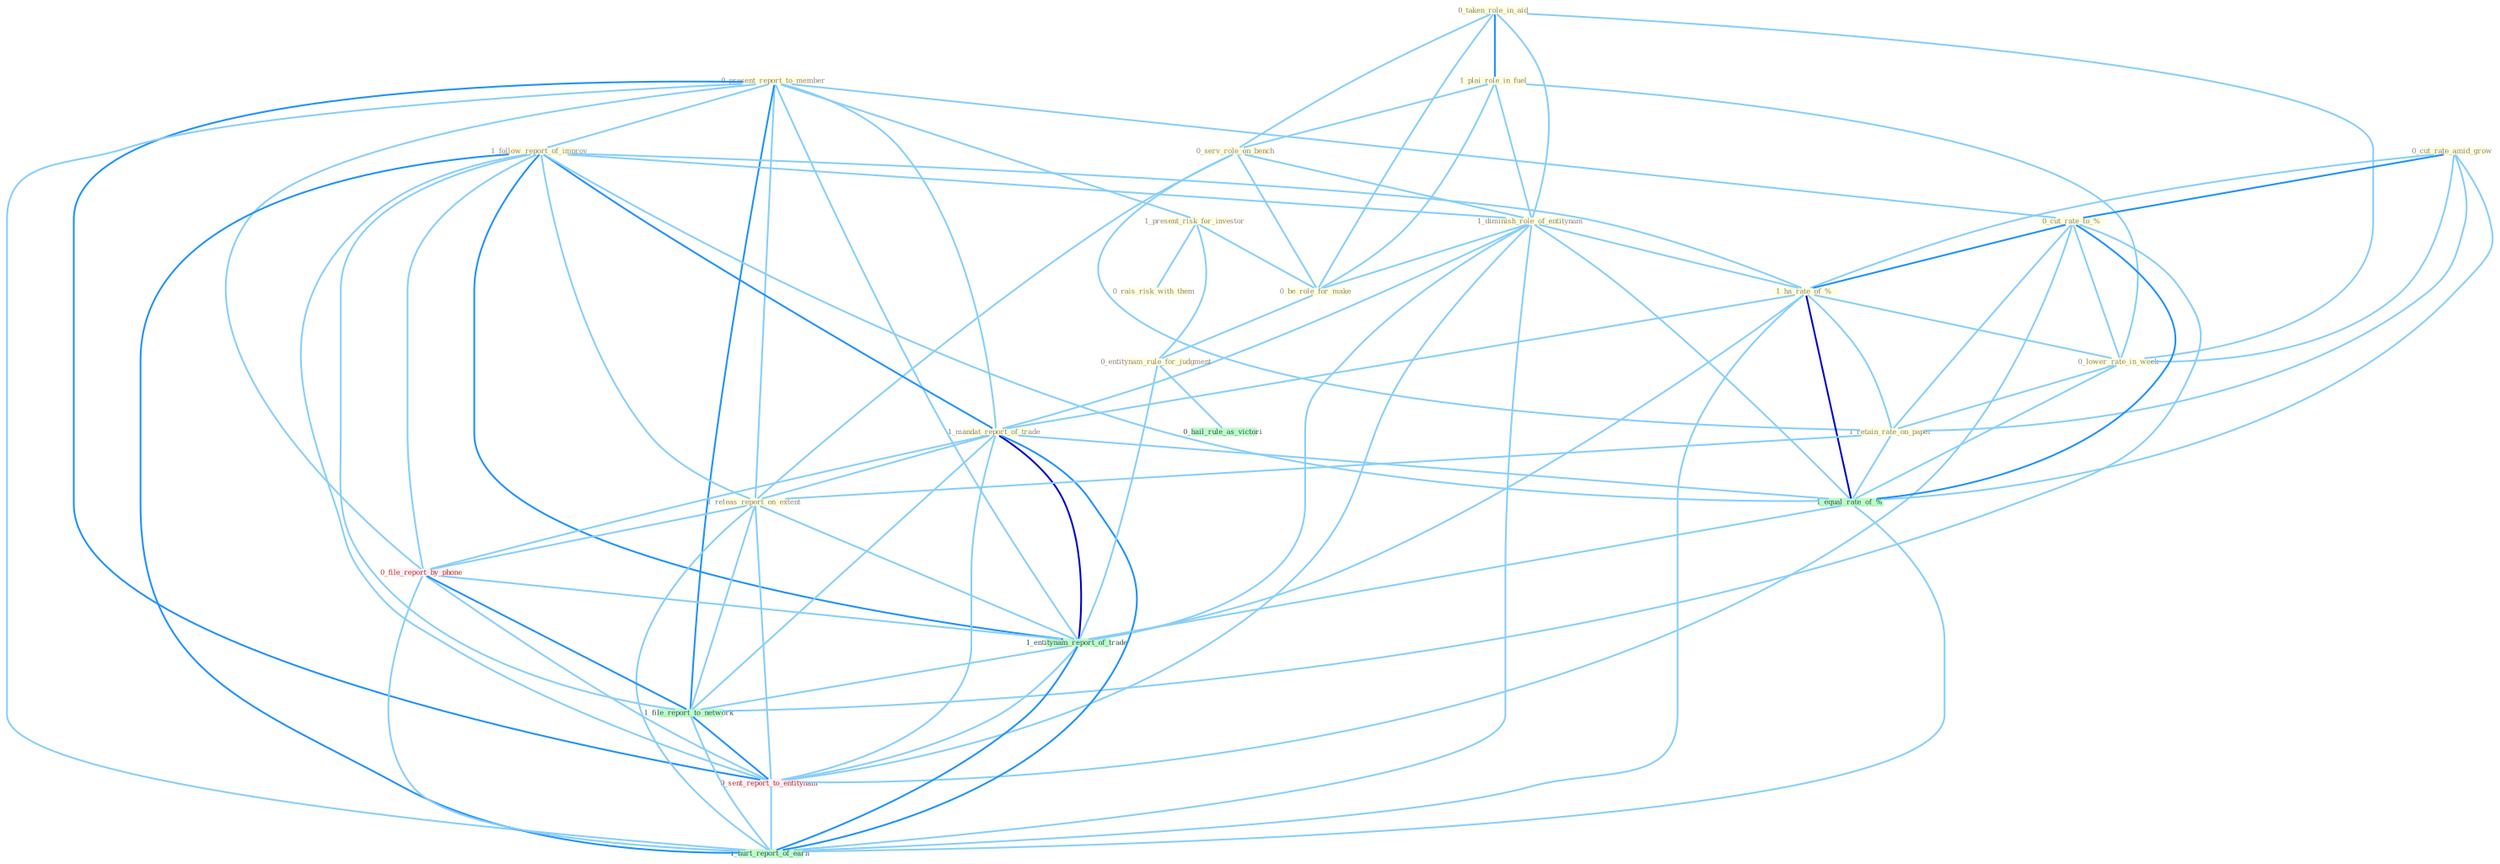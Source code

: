 Graph G{ 
    node
    [shape=polygon,style=filled,width=.5,height=.06,color="#BDFCC9",fixedsize=true,fontsize=4,
    fontcolor="#2f4f4f"];
    {node
    [color="#ffffe0", fontcolor="#8b7d6b"] "0_taken_role_in_aid " "1_plai_role_in_fuel " "0_present_report_to_member " "0_serv_role_on_bench " "1_follow_report_of_improv " "1_diminish_role_of_entitynam " "0_cut_rate_amid_grow " "0_cut_rate_to_% " "1_ha_rate_of_% " "0_lower_rate_in_week " "1_mandat_report_of_trade " "1_present_risk_for_investor " "0_be_role_for_make " "1_retain_rate_on_paper " "1_releas_report_on_extent " "0_rais_risk_with_them " "0_entitynam_rule_for_judgment "}
{node [color="#fff0f5", fontcolor="#b22222"] "0_file_report_by_phone " "0_sent_report_to_entitynam "}
edge [color="#B0E2FF"];

	"0_taken_role_in_aid " -- "1_plai_role_in_fuel " [w="2", color="#1e90ff" , len=0.8];
	"0_taken_role_in_aid " -- "0_serv_role_on_bench " [w="1", color="#87cefa" ];
	"0_taken_role_in_aid " -- "1_diminish_role_of_entitynam " [w="1", color="#87cefa" ];
	"0_taken_role_in_aid " -- "0_lower_rate_in_week " [w="1", color="#87cefa" ];
	"0_taken_role_in_aid " -- "0_be_role_for_make " [w="1", color="#87cefa" ];
	"1_plai_role_in_fuel " -- "0_serv_role_on_bench " [w="1", color="#87cefa" ];
	"1_plai_role_in_fuel " -- "1_diminish_role_of_entitynam " [w="1", color="#87cefa" ];
	"1_plai_role_in_fuel " -- "0_lower_rate_in_week " [w="1", color="#87cefa" ];
	"1_plai_role_in_fuel " -- "0_be_role_for_make " [w="1", color="#87cefa" ];
	"0_present_report_to_member " -- "1_follow_report_of_improv " [w="1", color="#87cefa" ];
	"0_present_report_to_member " -- "0_cut_rate_to_% " [w="1", color="#87cefa" ];
	"0_present_report_to_member " -- "1_mandat_report_of_trade " [w="1", color="#87cefa" ];
	"0_present_report_to_member " -- "1_present_risk_for_investor " [w="1", color="#87cefa" ];
	"0_present_report_to_member " -- "1_releas_report_on_extent " [w="1", color="#87cefa" ];
	"0_present_report_to_member " -- "0_file_report_by_phone " [w="1", color="#87cefa" ];
	"0_present_report_to_member " -- "1_entitynam_report_of_trade " [w="1", color="#87cefa" ];
	"0_present_report_to_member " -- "1_file_report_to_network " [w="2", color="#1e90ff" , len=0.8];
	"0_present_report_to_member " -- "0_sent_report_to_entitynam " [w="2", color="#1e90ff" , len=0.8];
	"0_present_report_to_member " -- "1_hurt_report_of_earn " [w="1", color="#87cefa" ];
	"0_serv_role_on_bench " -- "1_diminish_role_of_entitynam " [w="1", color="#87cefa" ];
	"0_serv_role_on_bench " -- "0_be_role_for_make " [w="1", color="#87cefa" ];
	"0_serv_role_on_bench " -- "1_retain_rate_on_paper " [w="1", color="#87cefa" ];
	"0_serv_role_on_bench " -- "1_releas_report_on_extent " [w="1", color="#87cefa" ];
	"1_follow_report_of_improv " -- "1_diminish_role_of_entitynam " [w="1", color="#87cefa" ];
	"1_follow_report_of_improv " -- "1_ha_rate_of_% " [w="1", color="#87cefa" ];
	"1_follow_report_of_improv " -- "1_mandat_report_of_trade " [w="2", color="#1e90ff" , len=0.8];
	"1_follow_report_of_improv " -- "1_releas_report_on_extent " [w="1", color="#87cefa" ];
	"1_follow_report_of_improv " -- "0_file_report_by_phone " [w="1", color="#87cefa" ];
	"1_follow_report_of_improv " -- "1_equal_rate_of_% " [w="1", color="#87cefa" ];
	"1_follow_report_of_improv " -- "1_entitynam_report_of_trade " [w="2", color="#1e90ff" , len=0.8];
	"1_follow_report_of_improv " -- "1_file_report_to_network " [w="1", color="#87cefa" ];
	"1_follow_report_of_improv " -- "0_sent_report_to_entitynam " [w="1", color="#87cefa" ];
	"1_follow_report_of_improv " -- "1_hurt_report_of_earn " [w="2", color="#1e90ff" , len=0.8];
	"1_diminish_role_of_entitynam " -- "1_ha_rate_of_% " [w="1", color="#87cefa" ];
	"1_diminish_role_of_entitynam " -- "1_mandat_report_of_trade " [w="1", color="#87cefa" ];
	"1_diminish_role_of_entitynam " -- "0_be_role_for_make " [w="1", color="#87cefa" ];
	"1_diminish_role_of_entitynam " -- "1_equal_rate_of_% " [w="1", color="#87cefa" ];
	"1_diminish_role_of_entitynam " -- "1_entitynam_report_of_trade " [w="1", color="#87cefa" ];
	"1_diminish_role_of_entitynam " -- "0_sent_report_to_entitynam " [w="1", color="#87cefa" ];
	"1_diminish_role_of_entitynam " -- "1_hurt_report_of_earn " [w="1", color="#87cefa" ];
	"0_cut_rate_amid_grow " -- "0_cut_rate_to_% " [w="2", color="#1e90ff" , len=0.8];
	"0_cut_rate_amid_grow " -- "1_ha_rate_of_% " [w="1", color="#87cefa" ];
	"0_cut_rate_amid_grow " -- "0_lower_rate_in_week " [w="1", color="#87cefa" ];
	"0_cut_rate_amid_grow " -- "1_retain_rate_on_paper " [w="1", color="#87cefa" ];
	"0_cut_rate_amid_grow " -- "1_equal_rate_of_% " [w="1", color="#87cefa" ];
	"0_cut_rate_to_% " -- "1_ha_rate_of_% " [w="2", color="#1e90ff" , len=0.8];
	"0_cut_rate_to_% " -- "0_lower_rate_in_week " [w="1", color="#87cefa" ];
	"0_cut_rate_to_% " -- "1_retain_rate_on_paper " [w="1", color="#87cefa" ];
	"0_cut_rate_to_% " -- "1_equal_rate_of_% " [w="2", color="#1e90ff" , len=0.8];
	"0_cut_rate_to_% " -- "1_file_report_to_network " [w="1", color="#87cefa" ];
	"0_cut_rate_to_% " -- "0_sent_report_to_entitynam " [w="1", color="#87cefa" ];
	"1_ha_rate_of_% " -- "0_lower_rate_in_week " [w="1", color="#87cefa" ];
	"1_ha_rate_of_% " -- "1_mandat_report_of_trade " [w="1", color="#87cefa" ];
	"1_ha_rate_of_% " -- "1_retain_rate_on_paper " [w="1", color="#87cefa" ];
	"1_ha_rate_of_% " -- "1_equal_rate_of_% " [w="3", color="#0000cd" , len=0.6];
	"1_ha_rate_of_% " -- "1_entitynam_report_of_trade " [w="1", color="#87cefa" ];
	"1_ha_rate_of_% " -- "1_hurt_report_of_earn " [w="1", color="#87cefa" ];
	"0_lower_rate_in_week " -- "1_retain_rate_on_paper " [w="1", color="#87cefa" ];
	"0_lower_rate_in_week " -- "1_equal_rate_of_% " [w="1", color="#87cefa" ];
	"1_mandat_report_of_trade " -- "1_releas_report_on_extent " [w="1", color="#87cefa" ];
	"1_mandat_report_of_trade " -- "0_file_report_by_phone " [w="1", color="#87cefa" ];
	"1_mandat_report_of_trade " -- "1_equal_rate_of_% " [w="1", color="#87cefa" ];
	"1_mandat_report_of_trade " -- "1_entitynam_report_of_trade " [w="3", color="#0000cd" , len=0.6];
	"1_mandat_report_of_trade " -- "1_file_report_to_network " [w="1", color="#87cefa" ];
	"1_mandat_report_of_trade " -- "0_sent_report_to_entitynam " [w="1", color="#87cefa" ];
	"1_mandat_report_of_trade " -- "1_hurt_report_of_earn " [w="2", color="#1e90ff" , len=0.8];
	"1_present_risk_for_investor " -- "0_be_role_for_make " [w="1", color="#87cefa" ];
	"1_present_risk_for_investor " -- "0_rais_risk_with_them " [w="1", color="#87cefa" ];
	"1_present_risk_for_investor " -- "0_entitynam_rule_for_judgment " [w="1", color="#87cefa" ];
	"0_be_role_for_make " -- "0_entitynam_rule_for_judgment " [w="1", color="#87cefa" ];
	"1_retain_rate_on_paper " -- "1_releas_report_on_extent " [w="1", color="#87cefa" ];
	"1_retain_rate_on_paper " -- "1_equal_rate_of_% " [w="1", color="#87cefa" ];
	"1_releas_report_on_extent " -- "0_file_report_by_phone " [w="1", color="#87cefa" ];
	"1_releas_report_on_extent " -- "1_entitynam_report_of_trade " [w="1", color="#87cefa" ];
	"1_releas_report_on_extent " -- "1_file_report_to_network " [w="1", color="#87cefa" ];
	"1_releas_report_on_extent " -- "0_sent_report_to_entitynam " [w="1", color="#87cefa" ];
	"1_releas_report_on_extent " -- "1_hurt_report_of_earn " [w="1", color="#87cefa" ];
	"0_entitynam_rule_for_judgment " -- "1_entitynam_report_of_trade " [w="1", color="#87cefa" ];
	"0_entitynam_rule_for_judgment " -- "0_hail_rule_as_victori " [w="1", color="#87cefa" ];
	"0_file_report_by_phone " -- "1_entitynam_report_of_trade " [w="1", color="#87cefa" ];
	"0_file_report_by_phone " -- "1_file_report_to_network " [w="2", color="#1e90ff" , len=0.8];
	"0_file_report_by_phone " -- "0_sent_report_to_entitynam " [w="1", color="#87cefa" ];
	"0_file_report_by_phone " -- "1_hurt_report_of_earn " [w="1", color="#87cefa" ];
	"1_equal_rate_of_% " -- "1_entitynam_report_of_trade " [w="1", color="#87cefa" ];
	"1_equal_rate_of_% " -- "1_hurt_report_of_earn " [w="1", color="#87cefa" ];
	"1_entitynam_report_of_trade " -- "1_file_report_to_network " [w="1", color="#87cefa" ];
	"1_entitynam_report_of_trade " -- "0_sent_report_to_entitynam " [w="1", color="#87cefa" ];
	"1_entitynam_report_of_trade " -- "1_hurt_report_of_earn " [w="2", color="#1e90ff" , len=0.8];
	"1_file_report_to_network " -- "0_sent_report_to_entitynam " [w="2", color="#1e90ff" , len=0.8];
	"1_file_report_to_network " -- "1_hurt_report_of_earn " [w="1", color="#87cefa" ];
	"0_sent_report_to_entitynam " -- "1_hurt_report_of_earn " [w="1", color="#87cefa" ];
}